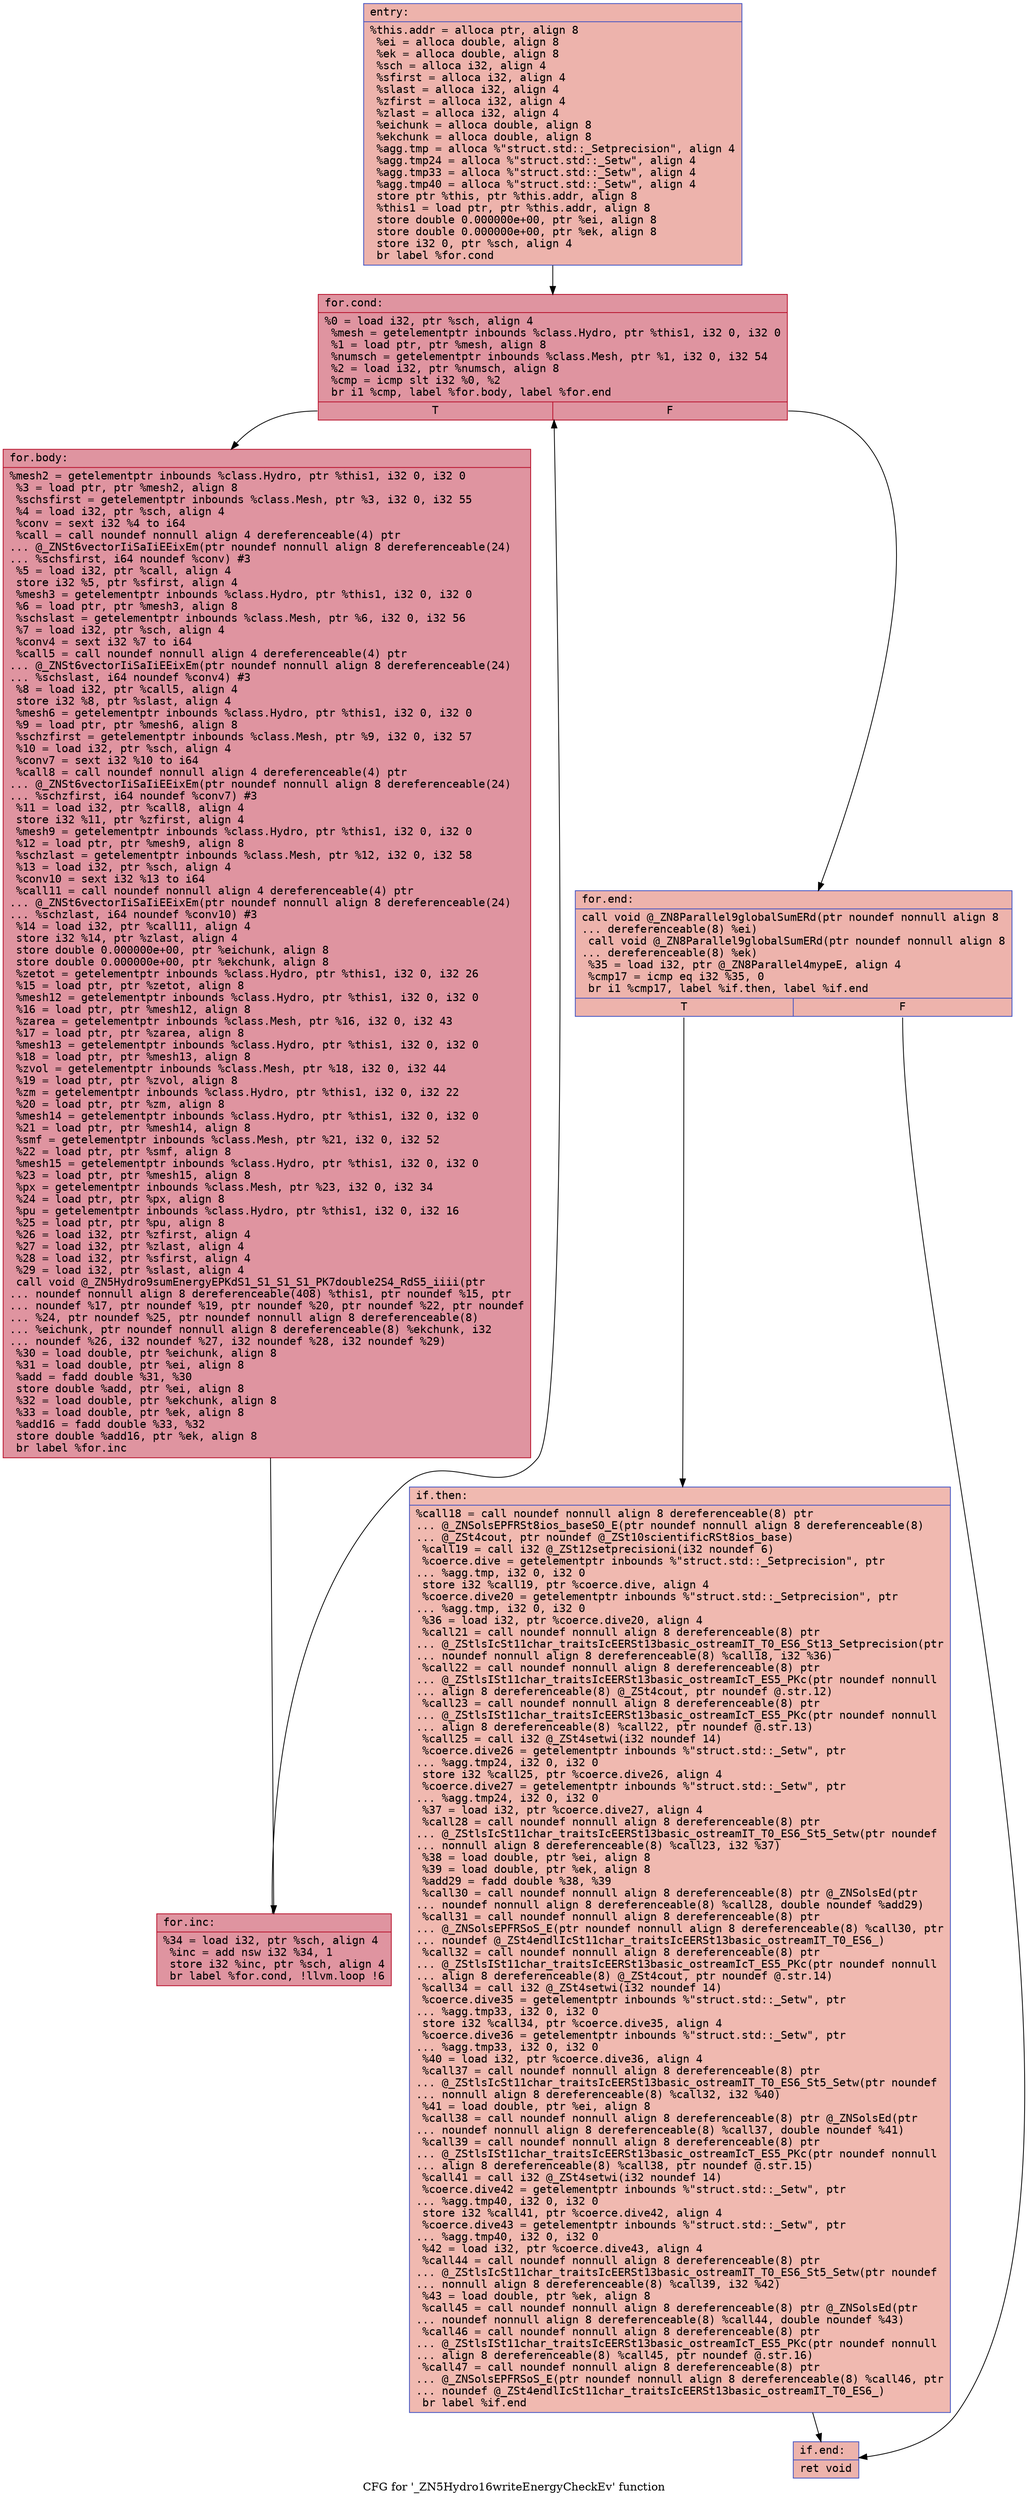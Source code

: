 digraph "CFG for '_ZN5Hydro16writeEnergyCheckEv' function" {
	label="CFG for '_ZN5Hydro16writeEnergyCheckEv' function";

	Node0x561869908690 [shape=record,color="#3d50c3ff", style=filled, fillcolor="#d6524470" fontname="Courier",label="{entry:\l|  %this.addr = alloca ptr, align 8\l  %ei = alloca double, align 8\l  %ek = alloca double, align 8\l  %sch = alloca i32, align 4\l  %sfirst = alloca i32, align 4\l  %slast = alloca i32, align 4\l  %zfirst = alloca i32, align 4\l  %zlast = alloca i32, align 4\l  %eichunk = alloca double, align 8\l  %ekchunk = alloca double, align 8\l  %agg.tmp = alloca %\"struct.std::_Setprecision\", align 4\l  %agg.tmp24 = alloca %\"struct.std::_Setw\", align 4\l  %agg.tmp33 = alloca %\"struct.std::_Setw\", align 4\l  %agg.tmp40 = alloca %\"struct.std::_Setw\", align 4\l  store ptr %this, ptr %this.addr, align 8\l  %this1 = load ptr, ptr %this.addr, align 8\l  store double 0.000000e+00, ptr %ei, align 8\l  store double 0.000000e+00, ptr %ek, align 8\l  store i32 0, ptr %sch, align 4\l  br label %for.cond\l}"];
	Node0x561869908690 -> Node0x561869909350[tooltip="entry -> for.cond\nProbability 100.00%" ];
	Node0x561869909350 [shape=record,color="#b70d28ff", style=filled, fillcolor="#b70d2870" fontname="Courier",label="{for.cond:\l|  %0 = load i32, ptr %sch, align 4\l  %mesh = getelementptr inbounds %class.Hydro, ptr %this1, i32 0, i32 0\l  %1 = load ptr, ptr %mesh, align 8\l  %numsch = getelementptr inbounds %class.Mesh, ptr %1, i32 0, i32 54\l  %2 = load i32, ptr %numsch, align 8\l  %cmp = icmp slt i32 %0, %2\l  br i1 %cmp, label %for.body, label %for.end\l|{<s0>T|<s1>F}}"];
	Node0x561869909350:s0 -> Node0x561869909830[tooltip="for.cond -> for.body\nProbability 96.88%" ];
	Node0x561869909350:s1 -> Node0x5618699098b0[tooltip="for.cond -> for.end\nProbability 3.12%" ];
	Node0x561869909830 [shape=record,color="#b70d28ff", style=filled, fillcolor="#b70d2870" fontname="Courier",label="{for.body:\l|  %mesh2 = getelementptr inbounds %class.Hydro, ptr %this1, i32 0, i32 0\l  %3 = load ptr, ptr %mesh2, align 8\l  %schsfirst = getelementptr inbounds %class.Mesh, ptr %3, i32 0, i32 55\l  %4 = load i32, ptr %sch, align 4\l  %conv = sext i32 %4 to i64\l  %call = call noundef nonnull align 4 dereferenceable(4) ptr\l... @_ZNSt6vectorIiSaIiEEixEm(ptr noundef nonnull align 8 dereferenceable(24)\l... %schsfirst, i64 noundef %conv) #3\l  %5 = load i32, ptr %call, align 4\l  store i32 %5, ptr %sfirst, align 4\l  %mesh3 = getelementptr inbounds %class.Hydro, ptr %this1, i32 0, i32 0\l  %6 = load ptr, ptr %mesh3, align 8\l  %schslast = getelementptr inbounds %class.Mesh, ptr %6, i32 0, i32 56\l  %7 = load i32, ptr %sch, align 4\l  %conv4 = sext i32 %7 to i64\l  %call5 = call noundef nonnull align 4 dereferenceable(4) ptr\l... @_ZNSt6vectorIiSaIiEEixEm(ptr noundef nonnull align 8 dereferenceable(24)\l... %schslast, i64 noundef %conv4) #3\l  %8 = load i32, ptr %call5, align 4\l  store i32 %8, ptr %slast, align 4\l  %mesh6 = getelementptr inbounds %class.Hydro, ptr %this1, i32 0, i32 0\l  %9 = load ptr, ptr %mesh6, align 8\l  %schzfirst = getelementptr inbounds %class.Mesh, ptr %9, i32 0, i32 57\l  %10 = load i32, ptr %sch, align 4\l  %conv7 = sext i32 %10 to i64\l  %call8 = call noundef nonnull align 4 dereferenceable(4) ptr\l... @_ZNSt6vectorIiSaIiEEixEm(ptr noundef nonnull align 8 dereferenceable(24)\l... %schzfirst, i64 noundef %conv7) #3\l  %11 = load i32, ptr %call8, align 4\l  store i32 %11, ptr %zfirst, align 4\l  %mesh9 = getelementptr inbounds %class.Hydro, ptr %this1, i32 0, i32 0\l  %12 = load ptr, ptr %mesh9, align 8\l  %schzlast = getelementptr inbounds %class.Mesh, ptr %12, i32 0, i32 58\l  %13 = load i32, ptr %sch, align 4\l  %conv10 = sext i32 %13 to i64\l  %call11 = call noundef nonnull align 4 dereferenceable(4) ptr\l... @_ZNSt6vectorIiSaIiEEixEm(ptr noundef nonnull align 8 dereferenceable(24)\l... %schzlast, i64 noundef %conv10) #3\l  %14 = load i32, ptr %call11, align 4\l  store i32 %14, ptr %zlast, align 4\l  store double 0.000000e+00, ptr %eichunk, align 8\l  store double 0.000000e+00, ptr %ekchunk, align 8\l  %zetot = getelementptr inbounds %class.Hydro, ptr %this1, i32 0, i32 26\l  %15 = load ptr, ptr %zetot, align 8\l  %mesh12 = getelementptr inbounds %class.Hydro, ptr %this1, i32 0, i32 0\l  %16 = load ptr, ptr %mesh12, align 8\l  %zarea = getelementptr inbounds %class.Mesh, ptr %16, i32 0, i32 43\l  %17 = load ptr, ptr %zarea, align 8\l  %mesh13 = getelementptr inbounds %class.Hydro, ptr %this1, i32 0, i32 0\l  %18 = load ptr, ptr %mesh13, align 8\l  %zvol = getelementptr inbounds %class.Mesh, ptr %18, i32 0, i32 44\l  %19 = load ptr, ptr %zvol, align 8\l  %zm = getelementptr inbounds %class.Hydro, ptr %this1, i32 0, i32 22\l  %20 = load ptr, ptr %zm, align 8\l  %mesh14 = getelementptr inbounds %class.Hydro, ptr %this1, i32 0, i32 0\l  %21 = load ptr, ptr %mesh14, align 8\l  %smf = getelementptr inbounds %class.Mesh, ptr %21, i32 0, i32 52\l  %22 = load ptr, ptr %smf, align 8\l  %mesh15 = getelementptr inbounds %class.Hydro, ptr %this1, i32 0, i32 0\l  %23 = load ptr, ptr %mesh15, align 8\l  %px = getelementptr inbounds %class.Mesh, ptr %23, i32 0, i32 34\l  %24 = load ptr, ptr %px, align 8\l  %pu = getelementptr inbounds %class.Hydro, ptr %this1, i32 0, i32 16\l  %25 = load ptr, ptr %pu, align 8\l  %26 = load i32, ptr %zfirst, align 4\l  %27 = load i32, ptr %zlast, align 4\l  %28 = load i32, ptr %sfirst, align 4\l  %29 = load i32, ptr %slast, align 4\l  call void @_ZN5Hydro9sumEnergyEPKdS1_S1_S1_S1_PK7double2S4_RdS5_iiii(ptr\l... noundef nonnull align 8 dereferenceable(408) %this1, ptr noundef %15, ptr\l... noundef %17, ptr noundef %19, ptr noundef %20, ptr noundef %22, ptr noundef\l... %24, ptr noundef %25, ptr noundef nonnull align 8 dereferenceable(8)\l... %eichunk, ptr noundef nonnull align 8 dereferenceable(8) %ekchunk, i32\l... noundef %26, i32 noundef %27, i32 noundef %28, i32 noundef %29)\l  %30 = load double, ptr %eichunk, align 8\l  %31 = load double, ptr %ei, align 8\l  %add = fadd double %31, %30\l  store double %add, ptr %ei, align 8\l  %32 = load double, ptr %ekchunk, align 8\l  %33 = load double, ptr %ek, align 8\l  %add16 = fadd double %33, %32\l  store double %add16, ptr %ek, align 8\l  br label %for.inc\l}"];
	Node0x561869909830 -> Node0x56186990c8f0[tooltip="for.body -> for.inc\nProbability 100.00%" ];
	Node0x56186990c8f0 [shape=record,color="#b70d28ff", style=filled, fillcolor="#b70d2870" fontname="Courier",label="{for.inc:\l|  %34 = load i32, ptr %sch, align 4\l  %inc = add nsw i32 %34, 1\l  store i32 %inc, ptr %sch, align 4\l  br label %for.cond, !llvm.loop !6\l}"];
	Node0x56186990c8f0 -> Node0x561869909350[tooltip="for.inc -> for.cond\nProbability 100.00%" ];
	Node0x5618699098b0 [shape=record,color="#3d50c3ff", style=filled, fillcolor="#d6524470" fontname="Courier",label="{for.end:\l|  call void @_ZN8Parallel9globalSumERd(ptr noundef nonnull align 8\l... dereferenceable(8) %ei)\l  call void @_ZN8Parallel9globalSumERd(ptr noundef nonnull align 8\l... dereferenceable(8) %ek)\l  %35 = load i32, ptr @_ZN8Parallel4mypeE, align 4\l  %cmp17 = icmp eq i32 %35, 0\l  br i1 %cmp17, label %if.then, label %if.end\l|{<s0>T|<s1>F}}"];
	Node0x5618699098b0:s0 -> Node0x56186990d5d0[tooltip="for.end -> if.then\nProbability 37.50%" ];
	Node0x5618699098b0:s1 -> Node0x56186990d640[tooltip="for.end -> if.end\nProbability 62.50%" ];
	Node0x56186990d5d0 [shape=record,color="#3d50c3ff", style=filled, fillcolor="#de614d70" fontname="Courier",label="{if.then:\l|  %call18 = call noundef nonnull align 8 dereferenceable(8) ptr\l... @_ZNSolsEPFRSt8ios_baseS0_E(ptr noundef nonnull align 8 dereferenceable(8)\l... @_ZSt4cout, ptr noundef @_ZSt10scientificRSt8ios_base)\l  %call19 = call i32 @_ZSt12setprecisioni(i32 noundef 6)\l  %coerce.dive = getelementptr inbounds %\"struct.std::_Setprecision\", ptr\l... %agg.tmp, i32 0, i32 0\l  store i32 %call19, ptr %coerce.dive, align 4\l  %coerce.dive20 = getelementptr inbounds %\"struct.std::_Setprecision\", ptr\l... %agg.tmp, i32 0, i32 0\l  %36 = load i32, ptr %coerce.dive20, align 4\l  %call21 = call noundef nonnull align 8 dereferenceable(8) ptr\l... @_ZStlsIcSt11char_traitsIcEERSt13basic_ostreamIT_T0_ES6_St13_Setprecision(ptr\l... noundef nonnull align 8 dereferenceable(8) %call18, i32 %36)\l  %call22 = call noundef nonnull align 8 dereferenceable(8) ptr\l... @_ZStlsISt11char_traitsIcEERSt13basic_ostreamIcT_ES5_PKc(ptr noundef nonnull\l... align 8 dereferenceable(8) @_ZSt4cout, ptr noundef @.str.12)\l  %call23 = call noundef nonnull align 8 dereferenceable(8) ptr\l... @_ZStlsISt11char_traitsIcEERSt13basic_ostreamIcT_ES5_PKc(ptr noundef nonnull\l... align 8 dereferenceable(8) %call22, ptr noundef @.str.13)\l  %call25 = call i32 @_ZSt4setwi(i32 noundef 14)\l  %coerce.dive26 = getelementptr inbounds %\"struct.std::_Setw\", ptr\l... %agg.tmp24, i32 0, i32 0\l  store i32 %call25, ptr %coerce.dive26, align 4\l  %coerce.dive27 = getelementptr inbounds %\"struct.std::_Setw\", ptr\l... %agg.tmp24, i32 0, i32 0\l  %37 = load i32, ptr %coerce.dive27, align 4\l  %call28 = call noundef nonnull align 8 dereferenceable(8) ptr\l... @_ZStlsIcSt11char_traitsIcEERSt13basic_ostreamIT_T0_ES6_St5_Setw(ptr noundef\l... nonnull align 8 dereferenceable(8) %call23, i32 %37)\l  %38 = load double, ptr %ei, align 8\l  %39 = load double, ptr %ek, align 8\l  %add29 = fadd double %38, %39\l  %call30 = call noundef nonnull align 8 dereferenceable(8) ptr @_ZNSolsEd(ptr\l... noundef nonnull align 8 dereferenceable(8) %call28, double noundef %add29)\l  %call31 = call noundef nonnull align 8 dereferenceable(8) ptr\l... @_ZNSolsEPFRSoS_E(ptr noundef nonnull align 8 dereferenceable(8) %call30, ptr\l... noundef @_ZSt4endlIcSt11char_traitsIcEERSt13basic_ostreamIT_T0_ES6_)\l  %call32 = call noundef nonnull align 8 dereferenceable(8) ptr\l... @_ZStlsISt11char_traitsIcEERSt13basic_ostreamIcT_ES5_PKc(ptr noundef nonnull\l... align 8 dereferenceable(8) @_ZSt4cout, ptr noundef @.str.14)\l  %call34 = call i32 @_ZSt4setwi(i32 noundef 14)\l  %coerce.dive35 = getelementptr inbounds %\"struct.std::_Setw\", ptr\l... %agg.tmp33, i32 0, i32 0\l  store i32 %call34, ptr %coerce.dive35, align 4\l  %coerce.dive36 = getelementptr inbounds %\"struct.std::_Setw\", ptr\l... %agg.tmp33, i32 0, i32 0\l  %40 = load i32, ptr %coerce.dive36, align 4\l  %call37 = call noundef nonnull align 8 dereferenceable(8) ptr\l... @_ZStlsIcSt11char_traitsIcEERSt13basic_ostreamIT_T0_ES6_St5_Setw(ptr noundef\l... nonnull align 8 dereferenceable(8) %call32, i32 %40)\l  %41 = load double, ptr %ei, align 8\l  %call38 = call noundef nonnull align 8 dereferenceable(8) ptr @_ZNSolsEd(ptr\l... noundef nonnull align 8 dereferenceable(8) %call37, double noundef %41)\l  %call39 = call noundef nonnull align 8 dereferenceable(8) ptr\l... @_ZStlsISt11char_traitsIcEERSt13basic_ostreamIcT_ES5_PKc(ptr noundef nonnull\l... align 8 dereferenceable(8) %call38, ptr noundef @.str.15)\l  %call41 = call i32 @_ZSt4setwi(i32 noundef 14)\l  %coerce.dive42 = getelementptr inbounds %\"struct.std::_Setw\", ptr\l... %agg.tmp40, i32 0, i32 0\l  store i32 %call41, ptr %coerce.dive42, align 4\l  %coerce.dive43 = getelementptr inbounds %\"struct.std::_Setw\", ptr\l... %agg.tmp40, i32 0, i32 0\l  %42 = load i32, ptr %coerce.dive43, align 4\l  %call44 = call noundef nonnull align 8 dereferenceable(8) ptr\l... @_ZStlsIcSt11char_traitsIcEERSt13basic_ostreamIT_T0_ES6_St5_Setw(ptr noundef\l... nonnull align 8 dereferenceable(8) %call39, i32 %42)\l  %43 = load double, ptr %ek, align 8\l  %call45 = call noundef nonnull align 8 dereferenceable(8) ptr @_ZNSolsEd(ptr\l... noundef nonnull align 8 dereferenceable(8) %call44, double noundef %43)\l  %call46 = call noundef nonnull align 8 dereferenceable(8) ptr\l... @_ZStlsISt11char_traitsIcEERSt13basic_ostreamIcT_ES5_PKc(ptr noundef nonnull\l... align 8 dereferenceable(8) %call45, ptr noundef @.str.16)\l  %call47 = call noundef nonnull align 8 dereferenceable(8) ptr\l... @_ZNSolsEPFRSoS_E(ptr noundef nonnull align 8 dereferenceable(8) %call46, ptr\l... noundef @_ZSt4endlIcSt11char_traitsIcEERSt13basic_ostreamIT_T0_ES6_)\l  br label %if.end\l}"];
	Node0x56186990d5d0 -> Node0x56186990d640[tooltip="if.then -> if.end\nProbability 100.00%" ];
	Node0x56186990d640 [shape=record,color="#3d50c3ff", style=filled, fillcolor="#d6524470" fontname="Courier",label="{if.end:\l|  ret void\l}"];
}
